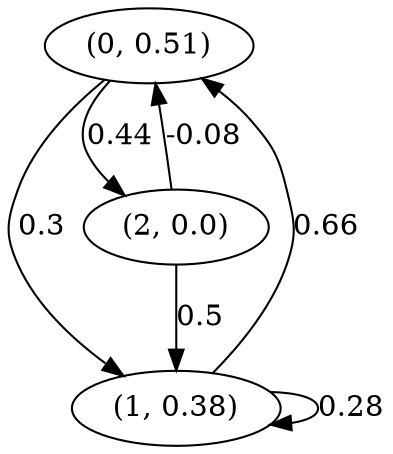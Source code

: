 digraph {
    0 [ label = "(0, 0.51)" ]
    1 [ label = "(1, 0.38)" ]
    2 [ label = "(2, 0.0)" ]
    1 -> 1 [ label = "0.28" ]
    1 -> 0 [ label = "0.66" ]
    2 -> 0 [ label = "-0.08" ]
    0 -> 1 [ label = "0.3" ]
    2 -> 1 [ label = "0.5" ]
    0 -> 2 [ label = "0.44" ]
}


